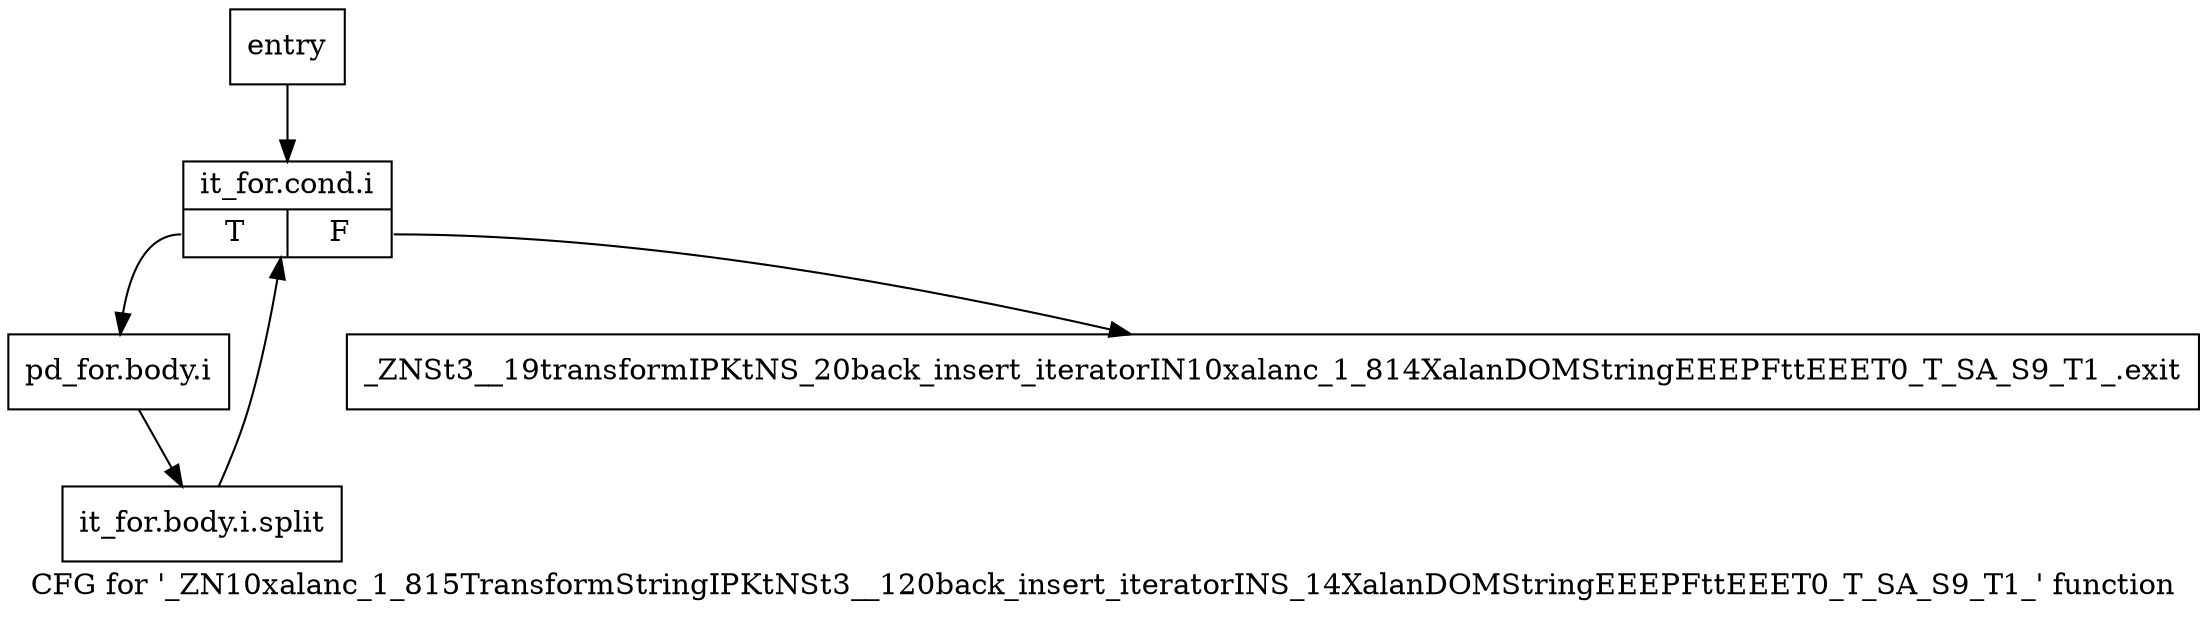 digraph "CFG for '_ZN10xalanc_1_815TransformStringIPKtNSt3__120back_insert_iteratorINS_14XalanDOMStringEEEPFttEEET0_T_SA_S9_T1_' function" {
	label="CFG for '_ZN10xalanc_1_815TransformStringIPKtNSt3__120back_insert_iteratorINS_14XalanDOMStringEEEPFttEEET0_T_SA_S9_T1_' function";

	Node0x5d9c390 [shape=record,label="{entry}"];
	Node0x5d9c390 -> Node0x5d9c3e0;
	Node0x5d9c3e0 [shape=record,label="{it_for.cond.i|{<s0>T|<s1>F}}"];
	Node0x5d9c3e0:s0 -> Node0x5d9c430;
	Node0x5d9c3e0:s1 -> Node0x5d9c480;
	Node0x5d9c430 [shape=record,label="{pd_for.body.i}"];
	Node0x5d9c430 -> Node0xb656660;
	Node0xb656660 [shape=record,label="{it_for.body.i.split}"];
	Node0xb656660 -> Node0x5d9c3e0;
	Node0x5d9c480 [shape=record,label="{_ZNSt3__19transformIPKtNS_20back_insert_iteratorIN10xalanc_1_814XalanDOMStringEEEPFttEEET0_T_SA_S9_T1_.exit}"];
}
